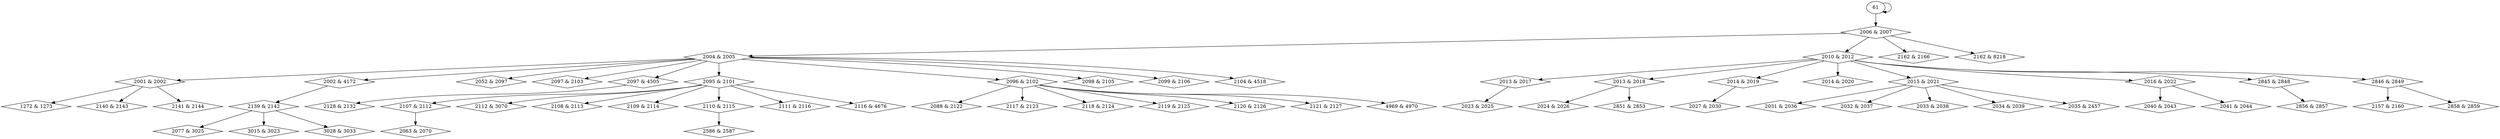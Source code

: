 digraph {
0 [label = "1272 & 1273", shape = diamond];
1 [label = "2001 & 2002", shape = diamond];
2 [label = "2002 & 4172", shape = diamond];
3 [label = "2004 & 2005", shape = diamond];
4 [label = "2006 & 2007", shape = diamond];
5 [label = "2010 & 2012", shape = diamond];
6 [label = "2013 & 2017", shape = diamond];
7 [label = "2013 & 2018", shape = diamond];
8 [label = "2014 & 2019", shape = diamond];
9 [label = "2014 & 2020", shape = diamond];
10 [label = "2015 & 2021", shape = diamond];
11 [label = "2016 & 2022", shape = diamond];
12 [label = "2023 & 2025", shape = diamond];
13 [label = "2024 & 2026", shape = diamond];
14 [label = "2027 & 2030", shape = diamond];
15 [label = "2031 & 2036", shape = diamond];
16 [label = "2032 & 2037", shape = diamond];
17 [label = "2033 & 2038", shape = diamond];
18 [label = "2034 & 2039", shape = diamond];
19 [label = "2035 & 2457", shape = diamond];
20 [label = "2040 & 2043", shape = diamond];
21 [label = "2041 & 2044", shape = diamond];
22 [label = "2052 & 2097", shape = diamond];
23 [label = "2097 & 2103", shape = diamond];
24 [label = "2097 & 4505", shape = diamond];
25 [label = "2063 & 2070", shape = diamond];
26 [label = "2077 & 3025", shape = diamond];
27 [label = "2088 & 2122", shape = diamond];
28 [label = "2095 & 2101", shape = diamond];
29 [label = "2096 & 2102", shape = diamond];
30 [label = "2098 & 2105", shape = diamond];
31 [label = "2099 & 2106", shape = diamond];
32 [label = "2104 & 4518", shape = diamond];
33 [label = "2107 & 2112", shape = diamond];
34 [label = "2112 & 3070", shape = diamond];
35 [label = "2108 & 2113", shape = diamond];
36 [label = "2109 & 2114", shape = diamond];
37 [label = "2110 & 2115", shape = diamond];
38 [label = "2111 & 2116", shape = diamond];
39 [label = "2116 & 4676", shape = diamond];
40 [label = "2117 & 2123", shape = diamond];
41 [label = "2118 & 2124", shape = diamond];
42 [label = "2119 & 2125", shape = diamond];
43 [label = "2120 & 2126", shape = diamond];
44 [label = "2121 & 2127", shape = diamond];
45 [label = "2128 & 2132", shape = diamond];
46 [label = "2139 & 2142", shape = diamond];
47 [label = "2140 & 2143", shape = diamond];
48 [label = "2141 & 2144", shape = diamond];
49 [label = "2157 & 2160", shape = diamond];
50 [label = "2162 & 2166", shape = diamond];
51 [label = "2162 & 8218", shape = diamond];
52 [label = "2586 & 2587", shape = diamond];
53 [label = "2845 & 2848", shape = diamond];
54 [label = "2846 & 2849", shape = diamond];
55 [label = "2851 & 2853", shape = diamond];
56 [label = "2856 & 2857", shape = diamond];
57 [label = "2858 & 2859", shape = diamond];
58 [label = "3015 & 3023", shape = diamond];
59 [label = "3028 & 3033", shape = diamond];
60 [label = "4969 & 4970", shape = diamond];
1 -> 0;
3 -> 1;
3 -> 2;
4 -> 3;
61 -> 4;
4 -> 5;
5 -> 6;
5 -> 7;
5 -> 8;
5 -> 9;
5 -> 10;
5 -> 11;
6 -> 12;
7 -> 13;
8 -> 14;
10 -> 15;
10 -> 16;
10 -> 17;
10 -> 18;
10 -> 19;
11 -> 20;
11 -> 21;
3 -> 22;
3 -> 23;
3 -> 24;
33 -> 25;
46 -> 26;
29 -> 27;
3 -> 28;
3 -> 29;
3 -> 30;
3 -> 31;
3 -> 32;
28 -> 33;
28 -> 34;
28 -> 35;
28 -> 36;
28 -> 37;
28 -> 38;
28 -> 39;
29 -> 40;
29 -> 41;
29 -> 42;
29 -> 43;
29 -> 44;
24 -> 45;
2 -> 46;
1 -> 47;
1 -> 48;
54 -> 49;
4 -> 50;
4 -> 51;
37 -> 52;
5 -> 53;
5 -> 54;
7 -> 55;
53 -> 56;
54 -> 57;
46 -> 58;
46 -> 59;
29 -> 60;
61 -> 61;
}
